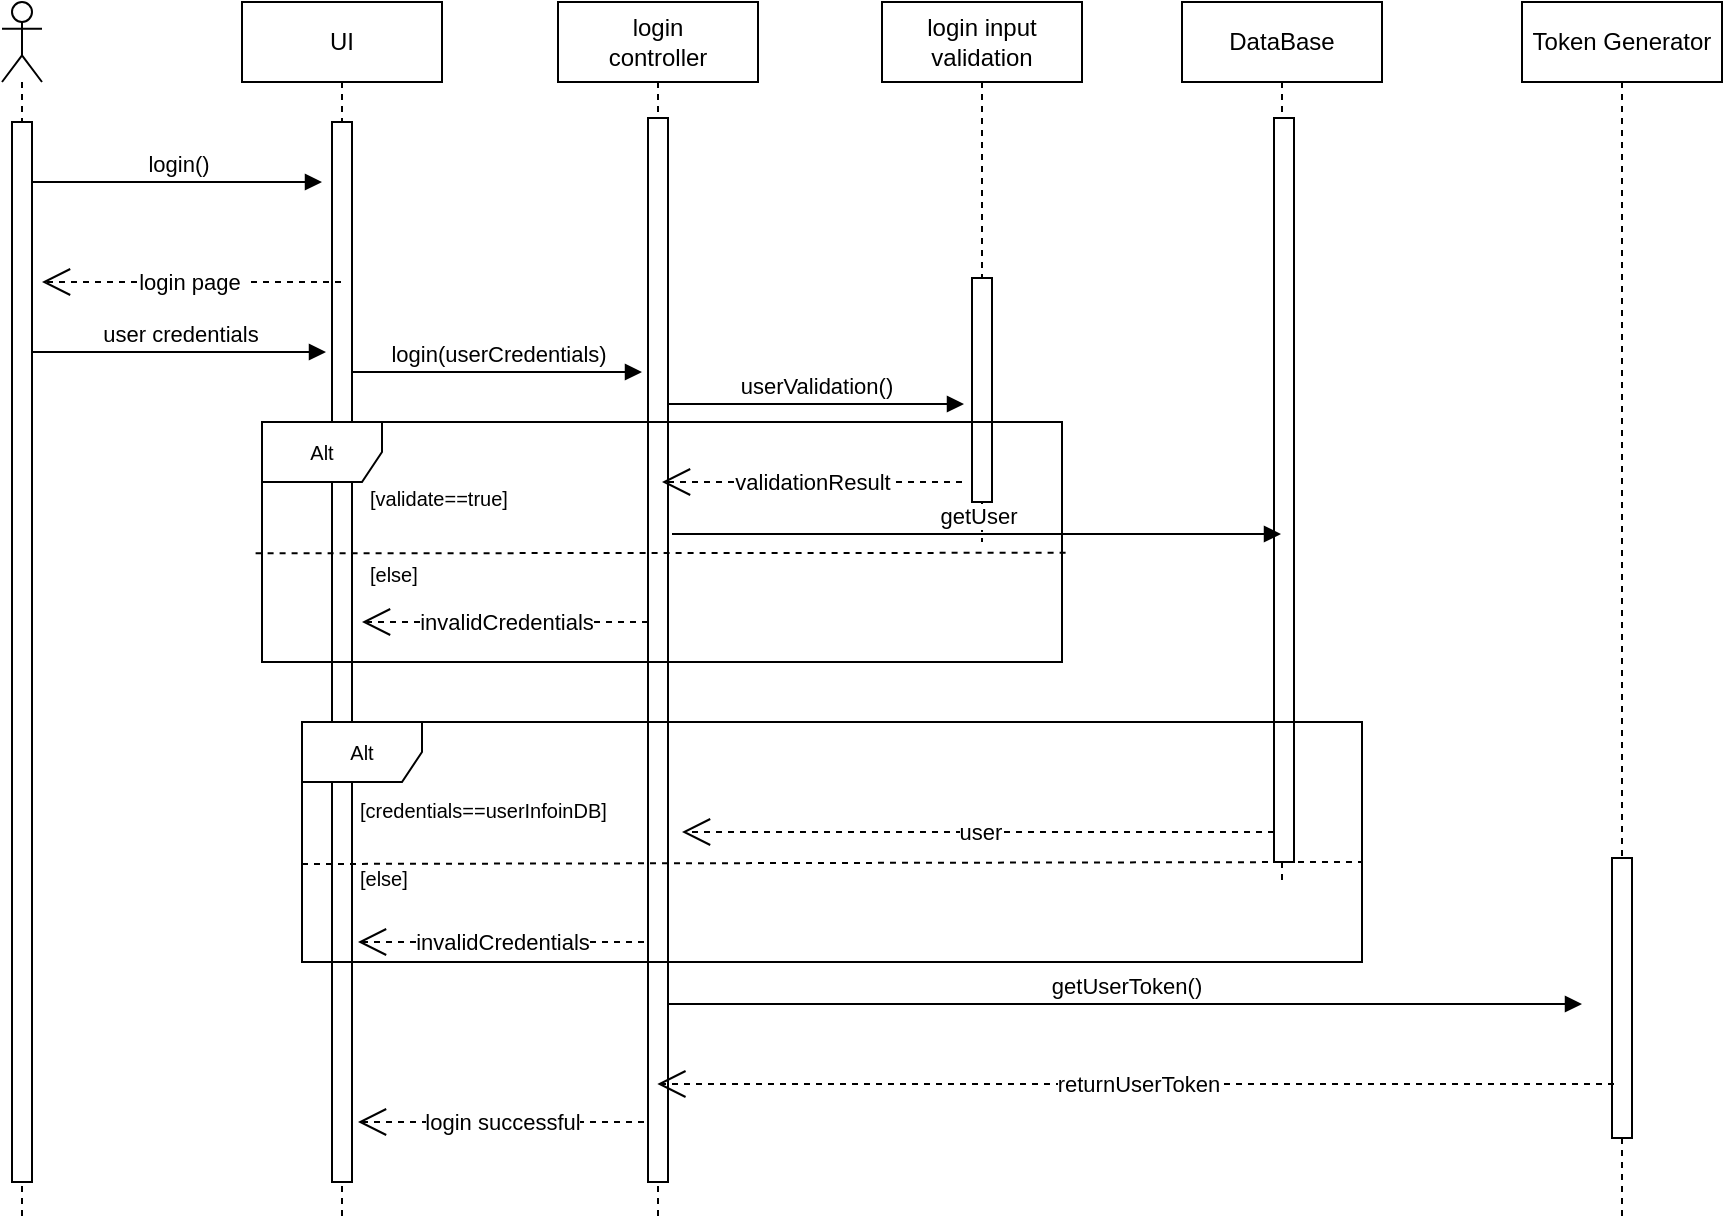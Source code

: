 <mxfile version="23.1.1" type="device">
  <diagram name="Page-1" id="Hy_if_nrzkLvagapNNUs">
    <mxGraphModel dx="1147" dy="627" grid="1" gridSize="10" guides="1" tooltips="1" connect="1" arrows="1" fold="1" page="1" pageScale="1" pageWidth="850" pageHeight="1100" math="0" shadow="0">
      <root>
        <mxCell id="0" />
        <mxCell id="1" parent="0" />
        <mxCell id="Zn3K1qyNsciapm5Skxg9-2" value="" style="shape=umlLifeline;perimeter=lifelinePerimeter;whiteSpace=wrap;html=1;container=1;dropTarget=0;collapsible=0;recursiveResize=0;outlineConnect=0;portConstraint=eastwest;newEdgeStyle={&quot;curved&quot;:0,&quot;rounded&quot;:0};participant=umlActor;" vertex="1" parent="1">
          <mxGeometry x="110" y="100" width="20" height="610" as="geometry" />
        </mxCell>
        <mxCell id="Zn3K1qyNsciapm5Skxg9-3" value="" style="html=1;points=[[0,0,0,0,5],[0,1,0,0,-5],[1,0,0,0,5],[1,1,0,0,-5]];perimeter=orthogonalPerimeter;outlineConnect=0;targetShapes=umlLifeline;portConstraint=eastwest;newEdgeStyle={&quot;curved&quot;:0,&quot;rounded&quot;:0};" vertex="1" parent="Zn3K1qyNsciapm5Skxg9-2">
          <mxGeometry x="5" y="60" width="10" height="530" as="geometry" />
        </mxCell>
        <mxCell id="Zn3K1qyNsciapm5Skxg9-4" value="UI" style="shape=umlLifeline;perimeter=lifelinePerimeter;whiteSpace=wrap;html=1;container=1;dropTarget=0;collapsible=0;recursiveResize=0;outlineConnect=0;portConstraint=eastwest;newEdgeStyle={&quot;curved&quot;:0,&quot;rounded&quot;:0};" vertex="1" parent="1">
          <mxGeometry x="230" y="100" width="100" height="610" as="geometry" />
        </mxCell>
        <mxCell id="Zn3K1qyNsciapm5Skxg9-9" value="" style="html=1;points=[[0,0,0,0,5],[0,1,0,0,-5],[1,0,0,0,5],[1,1,0,0,-5]];perimeter=orthogonalPerimeter;outlineConnect=0;targetShapes=umlLifeline;portConstraint=eastwest;newEdgeStyle={&quot;curved&quot;:0,&quot;rounded&quot;:0};" vertex="1" parent="Zn3K1qyNsciapm5Skxg9-4">
          <mxGeometry x="45" y="60" width="10" height="530" as="geometry" />
        </mxCell>
        <mxCell id="Zn3K1qyNsciapm5Skxg9-6" value="login&lt;br&gt;controller" style="shape=umlLifeline;perimeter=lifelinePerimeter;whiteSpace=wrap;html=1;container=1;dropTarget=0;collapsible=0;recursiveResize=0;outlineConnect=0;portConstraint=eastwest;newEdgeStyle={&quot;curved&quot;:0,&quot;rounded&quot;:0};" vertex="1" parent="1">
          <mxGeometry x="388" y="100" width="100" height="610" as="geometry" />
        </mxCell>
        <mxCell id="Zn3K1qyNsciapm5Skxg9-10" value="" style="html=1;points=[[0,0,0,0,5],[0,1,0,0,-5],[1,0,0,0,5],[1,1,0,0,-5]];perimeter=orthogonalPerimeter;outlineConnect=0;targetShapes=umlLifeline;portConstraint=eastwest;newEdgeStyle={&quot;curved&quot;:0,&quot;rounded&quot;:0};" vertex="1" parent="Zn3K1qyNsciapm5Skxg9-6">
          <mxGeometry x="45" y="58" width="10" height="532" as="geometry" />
        </mxCell>
        <mxCell id="Zn3K1qyNsciapm5Skxg9-7" value="login input&lt;br&gt;validation" style="shape=umlLifeline;perimeter=lifelinePerimeter;whiteSpace=wrap;html=1;container=1;dropTarget=0;collapsible=0;recursiveResize=0;outlineConnect=0;portConstraint=eastwest;newEdgeStyle={&quot;curved&quot;:0,&quot;rounded&quot;:0};" vertex="1" parent="1">
          <mxGeometry x="550" y="100" width="100" height="270" as="geometry" />
        </mxCell>
        <mxCell id="Zn3K1qyNsciapm5Skxg9-11" value="" style="html=1;points=[[0,0,0,0,5],[0,1,0,0,-5],[1,0,0,0,5],[1,1,0,0,-5]];perimeter=orthogonalPerimeter;outlineConnect=0;targetShapes=umlLifeline;portConstraint=eastwest;newEdgeStyle={&quot;curved&quot;:0,&quot;rounded&quot;:0};" vertex="1" parent="Zn3K1qyNsciapm5Skxg9-7">
          <mxGeometry x="45" y="138" width="10" height="112" as="geometry" />
        </mxCell>
        <mxCell id="Zn3K1qyNsciapm5Skxg9-8" value="DataBase" style="shape=umlLifeline;perimeter=lifelinePerimeter;whiteSpace=wrap;html=1;container=1;dropTarget=0;collapsible=0;recursiveResize=0;outlineConnect=0;portConstraint=eastwest;newEdgeStyle={&quot;curved&quot;:0,&quot;rounded&quot;:0};" vertex="1" parent="1">
          <mxGeometry x="700" y="100" width="100" height="440" as="geometry" />
        </mxCell>
        <mxCell id="Zn3K1qyNsciapm5Skxg9-12" value="" style="html=1;points=[[0,0,0,0,5],[0,1,0,0,-5],[1,0,0,0,5],[1,1,0,0,-5]];perimeter=orthogonalPerimeter;outlineConnect=0;targetShapes=umlLifeline;portConstraint=eastwest;newEdgeStyle={&quot;curved&quot;:0,&quot;rounded&quot;:0};" vertex="1" parent="Zn3K1qyNsciapm5Skxg9-8">
          <mxGeometry x="46" y="58" width="10" height="372" as="geometry" />
        </mxCell>
        <mxCell id="Zn3K1qyNsciapm5Skxg9-13" value="login()" style="html=1;verticalAlign=bottom;endArrow=block;curved=0;rounded=0;" edge="1" parent="1" source="Zn3K1qyNsciapm5Skxg9-3">
          <mxGeometry width="80" relative="1" as="geometry">
            <mxPoint x="130" y="190" as="sourcePoint" />
            <mxPoint x="270" y="190" as="targetPoint" />
          </mxGeometry>
        </mxCell>
        <mxCell id="Zn3K1qyNsciapm5Skxg9-14" value="login page&amp;nbsp;" style="endArrow=open;endSize=12;dashed=1;html=1;rounded=0;" edge="1" parent="1" source="Zn3K1qyNsciapm5Skxg9-4">
          <mxGeometry x="-0.004" width="160" relative="1" as="geometry">
            <mxPoint x="410" y="250" as="sourcePoint" />
            <mxPoint x="130" y="240" as="targetPoint" />
            <mxPoint as="offset" />
          </mxGeometry>
        </mxCell>
        <mxCell id="Zn3K1qyNsciapm5Skxg9-15" value="user credentials" style="html=1;verticalAlign=bottom;endArrow=block;curved=0;rounded=0;" edge="1" parent="1" source="Zn3K1qyNsciapm5Skxg9-3">
          <mxGeometry width="80" relative="1" as="geometry">
            <mxPoint x="127" y="275" as="sourcePoint" />
            <mxPoint x="272" y="275" as="targetPoint" />
          </mxGeometry>
        </mxCell>
        <mxCell id="Zn3K1qyNsciapm5Skxg9-16" value="login(userCredentials)" style="html=1;verticalAlign=bottom;endArrow=block;curved=0;rounded=0;" edge="1" parent="1" source="Zn3K1qyNsciapm5Skxg9-9">
          <mxGeometry width="80" relative="1" as="geometry">
            <mxPoint x="285" y="285" as="sourcePoint" />
            <mxPoint x="430" y="285" as="targetPoint" />
          </mxGeometry>
        </mxCell>
        <mxCell id="Zn3K1qyNsciapm5Skxg9-17" value="userValidation()" style="html=1;verticalAlign=bottom;endArrow=block;curved=0;rounded=0;" edge="1" parent="1">
          <mxGeometry width="80" relative="1" as="geometry">
            <mxPoint x="443" y="301" as="sourcePoint" />
            <mxPoint x="591" y="301" as="targetPoint" />
          </mxGeometry>
        </mxCell>
        <mxCell id="Zn3K1qyNsciapm5Skxg9-18" value="validationResult" style="endArrow=open;endSize=12;dashed=1;html=1;rounded=0;" edge="1" parent="1">
          <mxGeometry x="-0.002" width="160" relative="1" as="geometry">
            <mxPoint x="590" y="340" as="sourcePoint" />
            <mxPoint x="440" y="340" as="targetPoint" />
            <mxPoint as="offset" />
          </mxGeometry>
        </mxCell>
        <mxCell id="Zn3K1qyNsciapm5Skxg9-19" value="&lt;font style=&quot;font-size: 10px;&quot;&gt;Alt&lt;/font&gt;" style="shape=umlFrame;whiteSpace=wrap;html=1;pointerEvents=0;" vertex="1" parent="1">
          <mxGeometry x="240" y="310" width="400" height="120" as="geometry" />
        </mxCell>
        <mxCell id="Zn3K1qyNsciapm5Skxg9-20" value="&lt;font style=&quot;font-size: 10px;&quot;&gt;[validate==true]&lt;/font&gt;" style="text;strokeColor=none;fillColor=none;align=left;verticalAlign=top;spacingLeft=4;spacingRight=4;overflow=hidden;rotatable=0;points=[[0,0.5],[1,0.5]];portConstraint=eastwest;whiteSpace=wrap;html=1;" vertex="1" parent="1">
          <mxGeometry x="288" y="334" width="100" height="26" as="geometry" />
        </mxCell>
        <mxCell id="Zn3K1qyNsciapm5Skxg9-21" value="" style="endArrow=none;dashed=1;html=1;rounded=0;exitX=-0.008;exitY=0.547;exitDx=0;exitDy=0;exitPerimeter=0;entryX=1.005;entryY=0.545;entryDx=0;entryDy=0;entryPerimeter=0;" edge="1" parent="1" source="Zn3K1qyNsciapm5Skxg9-19" target="Zn3K1qyNsciapm5Skxg9-19">
          <mxGeometry width="50" height="50" relative="1" as="geometry">
            <mxPoint x="410" y="380" as="sourcePoint" />
            <mxPoint x="460" y="330" as="targetPoint" />
          </mxGeometry>
        </mxCell>
        <mxCell id="Zn3K1qyNsciapm5Skxg9-22" value="&lt;font style=&quot;font-size: 10px;&quot;&gt;[else]&lt;br&gt;&lt;/font&gt;" style="text;strokeColor=none;fillColor=none;align=left;verticalAlign=top;spacingLeft=4;spacingRight=4;overflow=hidden;rotatable=0;points=[[0,0.5],[1,0.5]];portConstraint=eastwest;whiteSpace=wrap;html=1;" vertex="1" parent="1">
          <mxGeometry x="288" y="372" width="100" height="26" as="geometry" />
        </mxCell>
        <mxCell id="Zn3K1qyNsciapm5Skxg9-23" value="invalidCredentials" style="endArrow=open;endSize=12;dashed=1;html=1;rounded=0;" edge="1" parent="1" source="Zn3K1qyNsciapm5Skxg9-10">
          <mxGeometry x="-0.004" width="160" relative="1" as="geometry">
            <mxPoint x="430" y="410" as="sourcePoint" />
            <mxPoint x="290" y="410" as="targetPoint" />
            <mxPoint as="offset" />
          </mxGeometry>
        </mxCell>
        <mxCell id="Zn3K1qyNsciapm5Skxg9-24" value="getUser" style="html=1;verticalAlign=bottom;endArrow=block;curved=0;rounded=0;" edge="1" parent="1" target="Zn3K1qyNsciapm5Skxg9-8">
          <mxGeometry width="80" relative="1" as="geometry">
            <mxPoint x="445" y="366" as="sourcePoint" />
            <mxPoint x="593" y="366" as="targetPoint" />
          </mxGeometry>
        </mxCell>
        <mxCell id="Zn3K1qyNsciapm5Skxg9-25" value="user" style="endArrow=open;endSize=12;dashed=1;html=1;rounded=0;" edge="1" parent="1">
          <mxGeometry x="-0.002" width="160" relative="1" as="geometry">
            <mxPoint x="746" y="515" as="sourcePoint" />
            <mxPoint x="450" y="515" as="targetPoint" />
            <mxPoint as="offset" />
          </mxGeometry>
        </mxCell>
        <mxCell id="Zn3K1qyNsciapm5Skxg9-26" value="Token Generator" style="shape=umlLifeline;perimeter=lifelinePerimeter;whiteSpace=wrap;html=1;container=1;dropTarget=0;collapsible=0;recursiveResize=0;outlineConnect=0;portConstraint=eastwest;newEdgeStyle={&quot;curved&quot;:0,&quot;rounded&quot;:0};" vertex="1" parent="1">
          <mxGeometry x="870" y="100" width="100" height="610" as="geometry" />
        </mxCell>
        <mxCell id="Zn3K1qyNsciapm5Skxg9-27" value="" style="html=1;points=[[0,0,0,0,5],[0,1,0,0,-5],[1,0,0,0,5],[1,1,0,0,-5]];perimeter=orthogonalPerimeter;outlineConnect=0;targetShapes=umlLifeline;portConstraint=eastwest;newEdgeStyle={&quot;curved&quot;:0,&quot;rounded&quot;:0};" vertex="1" parent="Zn3K1qyNsciapm5Skxg9-26">
          <mxGeometry x="45" y="428" width="10" height="140" as="geometry" />
        </mxCell>
        <mxCell id="Zn3K1qyNsciapm5Skxg9-28" value="getUserToken()" style="html=1;verticalAlign=bottom;endArrow=block;curved=0;rounded=0;" edge="1" parent="1">
          <mxGeometry width="80" relative="1" as="geometry">
            <mxPoint x="443" y="601" as="sourcePoint" />
            <mxPoint x="900" y="601" as="targetPoint" />
          </mxGeometry>
        </mxCell>
        <mxCell id="Zn3K1qyNsciapm5Skxg9-29" value="returnUserToken" style="endArrow=open;endSize=12;dashed=1;html=1;rounded=0;" edge="1" parent="1">
          <mxGeometry x="-0.002" width="160" relative="1" as="geometry">
            <mxPoint x="916" y="641" as="sourcePoint" />
            <mxPoint x="437.667" y="641" as="targetPoint" />
            <mxPoint as="offset" />
          </mxGeometry>
        </mxCell>
        <mxCell id="Zn3K1qyNsciapm5Skxg9-30" value="&lt;font style=&quot;font-size: 10px;&quot;&gt;Alt&lt;/font&gt;" style="shape=umlFrame;whiteSpace=wrap;html=1;pointerEvents=0;" vertex="1" parent="1">
          <mxGeometry x="260" y="460" width="530" height="120" as="geometry" />
        </mxCell>
        <mxCell id="Zn3K1qyNsciapm5Skxg9-32" value="" style="endArrow=none;dashed=1;html=1;rounded=0;exitX=-0.008;exitY=0.547;exitDx=0;exitDy=0;exitPerimeter=0;entryX=1;entryY=0.583;entryDx=0;entryDy=0;entryPerimeter=0;" edge="1" parent="1" target="Zn3K1qyNsciapm5Skxg9-30">
          <mxGeometry width="50" height="50" relative="1" as="geometry">
            <mxPoint x="260" y="531" as="sourcePoint" />
            <mxPoint x="665" y="530" as="targetPoint" />
          </mxGeometry>
        </mxCell>
        <mxCell id="Zn3K1qyNsciapm5Skxg9-33" value="&lt;font style=&quot;font-size: 10px;&quot;&gt;[credentials==userInfoinDB]&lt;/font&gt;" style="text;strokeColor=none;fillColor=none;align=left;verticalAlign=top;spacingLeft=4;spacingRight=4;overflow=hidden;rotatable=0;points=[[0,0.5],[1,0.5]];portConstraint=eastwest;whiteSpace=wrap;html=1;" vertex="1" parent="1">
          <mxGeometry x="283" y="490" width="137" height="26" as="geometry" />
        </mxCell>
        <mxCell id="Zn3K1qyNsciapm5Skxg9-34" value="&lt;font style=&quot;font-size: 10px;&quot;&gt;[else]&lt;br&gt;&lt;/font&gt;" style="text;strokeColor=none;fillColor=none;align=left;verticalAlign=top;spacingLeft=4;spacingRight=4;overflow=hidden;rotatable=0;points=[[0,0.5],[1,0.5]];portConstraint=eastwest;whiteSpace=wrap;html=1;" vertex="1" parent="1">
          <mxGeometry x="283" y="524" width="100" height="26" as="geometry" />
        </mxCell>
        <mxCell id="Zn3K1qyNsciapm5Skxg9-35" value="invalidCredentials" style="endArrow=open;endSize=12;dashed=1;html=1;rounded=0;" edge="1" parent="1">
          <mxGeometry x="-0.004" width="160" relative="1" as="geometry">
            <mxPoint x="431" y="570" as="sourcePoint" />
            <mxPoint x="288" y="570" as="targetPoint" />
            <mxPoint as="offset" />
          </mxGeometry>
        </mxCell>
        <mxCell id="Zn3K1qyNsciapm5Skxg9-36" value="login successful" style="endArrow=open;endSize=12;dashed=1;html=1;rounded=0;" edge="1" parent="1">
          <mxGeometry x="-0.004" width="160" relative="1" as="geometry">
            <mxPoint x="431" y="660" as="sourcePoint" />
            <mxPoint x="288" y="660" as="targetPoint" />
            <mxPoint as="offset" />
          </mxGeometry>
        </mxCell>
      </root>
    </mxGraphModel>
  </diagram>
</mxfile>
